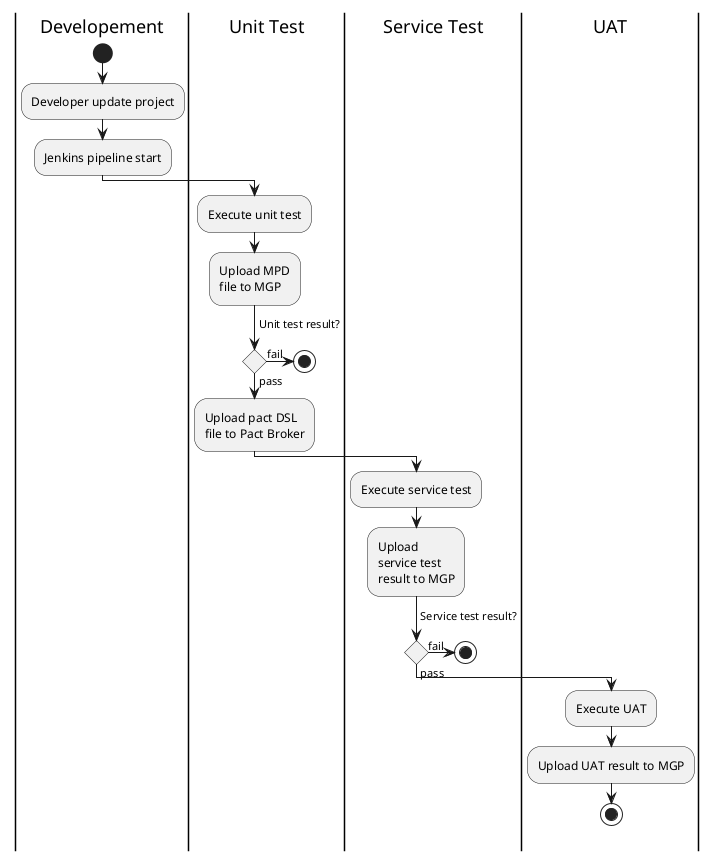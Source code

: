 @startuml
|Developement|
start
:Developer update project;
:Jenkins pipeline start;
|Unit Test|
:Execute unit test;
:Upload MPD\nfile to MGP;
-> Unit test result?;
if () then (fail)
    stop
else (pass)
    :Upload pact DSL\nfile to Pact Broker;
    |Service Test|
    :Execute service test;
    :Upload \nservice test \nresult to MGP;
    -> Service test result?;
    if () then (fail)
        stop
    else(pass)
        |UAT|
        :Execute UAT;
        :Upload UAT result to MGP;
    endif
    stop
endif
@enduml